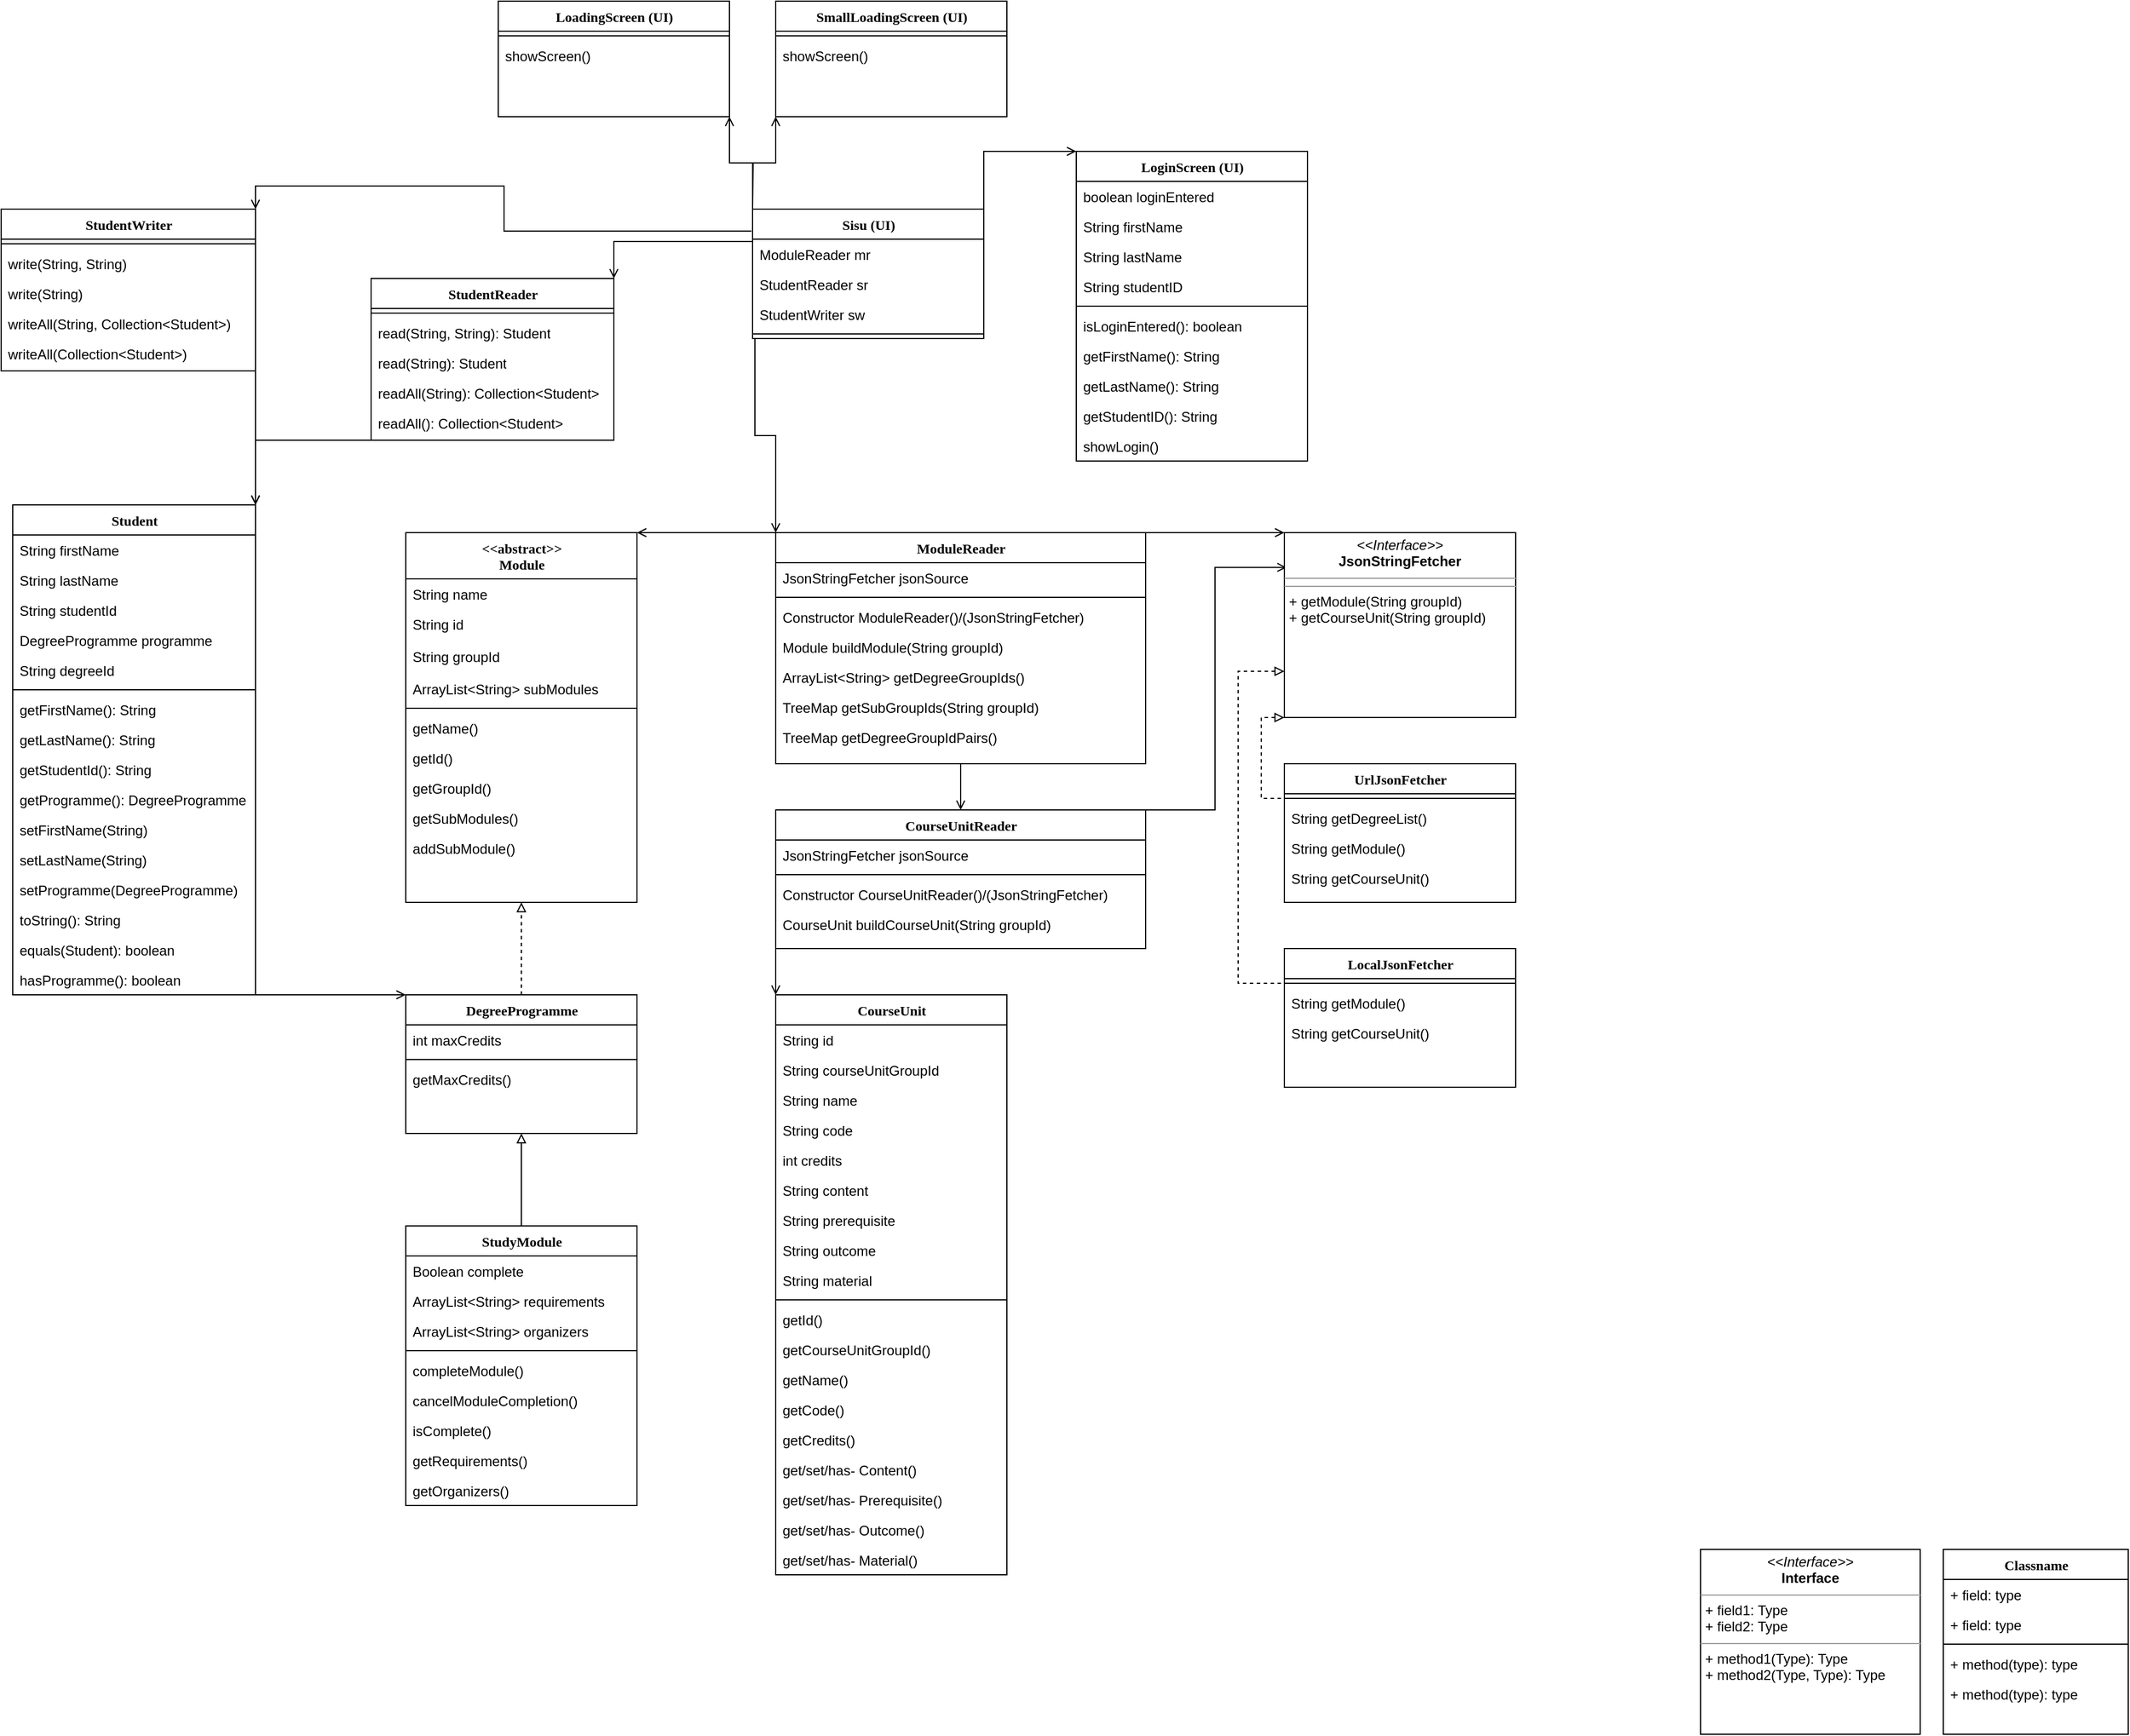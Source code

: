 <mxfile version="17.4.6" type="device"><diagram name="Page-1" id="6133507b-19e7-1e82-6fc7-422aa6c4b21f"><mxGraphModel dx="2062" dy="2029" grid="1" gridSize="10" guides="1" tooltips="1" connect="1" arrows="1" fold="1" page="1" pageScale="1" pageWidth="1100" pageHeight="850" background="none" math="0" shadow="0"><root><mxCell id="0"/><mxCell id="1" parent="0"/><mxCell id="78961159f06e98e8-82" value="Classname" style="swimlane;html=1;fontStyle=1;align=center;verticalAlign=top;childLayout=stackLayout;horizontal=1;startSize=26;horizontalStack=0;resizeParent=1;resizeLast=0;collapsible=1;marginBottom=0;swimlaneFillColor=#ffffff;rounded=0;shadow=0;comic=0;labelBackgroundColor=none;strokeWidth=1;fillColor=none;fontFamily=Verdana;fontSize=12" parent="1" vertex="1"><mxGeometry x="1770" y="640" width="160" height="160" as="geometry"/></mxCell><mxCell id="78961159f06e98e8-84" value="+ field: type" style="text;html=1;strokeColor=none;fillColor=none;align=left;verticalAlign=top;spacingLeft=4;spacingRight=4;whiteSpace=wrap;overflow=hidden;rotatable=0;points=[[0,0.5],[1,0.5]];portConstraint=eastwest;" parent="78961159f06e98e8-82" vertex="1"><mxGeometry y="26" width="160" height="26" as="geometry"/></mxCell><mxCell id="78961159f06e98e8-89" value="+ field: type" style="text;html=1;strokeColor=none;fillColor=none;align=left;verticalAlign=top;spacingLeft=4;spacingRight=4;whiteSpace=wrap;overflow=hidden;rotatable=0;points=[[0,0.5],[1,0.5]];portConstraint=eastwest;" parent="78961159f06e98e8-82" vertex="1"><mxGeometry y="52" width="160" height="26" as="geometry"/></mxCell><mxCell id="78961159f06e98e8-90" value="" style="line;html=1;strokeWidth=1;fillColor=none;align=left;verticalAlign=middle;spacingTop=-1;spacingLeft=3;spacingRight=3;rotatable=0;labelPosition=right;points=[];portConstraint=eastwest;" parent="78961159f06e98e8-82" vertex="1"><mxGeometry y="78" width="160" height="8" as="geometry"/></mxCell><mxCell id="78961159f06e98e8-94" value="+ method(type): type" style="text;html=1;strokeColor=none;fillColor=none;align=left;verticalAlign=top;spacingLeft=4;spacingRight=4;whiteSpace=wrap;overflow=hidden;rotatable=0;points=[[0,0.5],[1,0.5]];portConstraint=eastwest;" parent="78961159f06e98e8-82" vertex="1"><mxGeometry y="86" width="160" height="26" as="geometry"/></mxCell><mxCell id="b94bc138ca980ef-4" value="+ method(type): type" style="text;html=1;strokeColor=none;fillColor=none;align=left;verticalAlign=top;spacingLeft=4;spacingRight=4;whiteSpace=wrap;overflow=hidden;rotatable=0;points=[[0,0.5],[1,0.5]];portConstraint=eastwest;" parent="78961159f06e98e8-82" vertex="1"><mxGeometry y="112" width="160" height="26" as="geometry"/></mxCell><mxCell id="b94bc138ca980ef-1" value="&lt;p style=&quot;margin:0px;margin-top:4px;text-align:center;&quot;&gt;&lt;i&gt;&amp;lt;&amp;lt;Interface&amp;gt;&amp;gt;&lt;/i&gt;&lt;br/&gt;&lt;b&gt;Interface&lt;/b&gt;&lt;/p&gt;&lt;hr size=&quot;1&quot;/&gt;&lt;p style=&quot;margin:0px;margin-left:4px;&quot;&gt;+ field1: Type&lt;br/&gt;+ field2: Type&lt;/p&gt;&lt;hr size=&quot;1&quot;/&gt;&lt;p style=&quot;margin:0px;margin-left:4px;&quot;&gt;+ method1(Type): Type&lt;br/&gt;+ method2(Type, Type): Type&lt;/p&gt;" style="verticalAlign=top;align=left;overflow=fill;fontSize=12;fontFamily=Helvetica;html=1;rounded=0;shadow=0;comic=0;labelBackgroundColor=none;strokeWidth=1" parent="1" vertex="1"><mxGeometry x="1560" y="640" width="190" height="160" as="geometry"/></mxCell><mxCell id="-arL-LZ4ts8Jabiqy7Jx-2" value="&lt;div&gt;&amp;lt;&amp;lt;abstract&amp;gt;&amp;gt;&lt;br&gt;&lt;/div&gt;&lt;div&gt;Module&lt;/div&gt;" style="swimlane;html=1;fontStyle=1;align=center;verticalAlign=top;childLayout=stackLayout;horizontal=1;startSize=40;horizontalStack=0;resizeParent=1;resizeLast=0;collapsible=1;marginBottom=0;swimlaneFillColor=#ffffff;rounded=0;shadow=0;comic=0;labelBackgroundColor=none;strokeWidth=1;fillColor=none;fontFamily=Verdana;fontSize=12" parent="1" vertex="1"><mxGeometry x="440" y="-240" width="200" height="320" as="geometry"/></mxCell><mxCell id="-arL-LZ4ts8Jabiqy7Jx-3" value="String name" style="text;html=1;strokeColor=none;fillColor=none;align=left;verticalAlign=top;spacingLeft=4;spacingRight=4;whiteSpace=wrap;overflow=hidden;rotatable=0;points=[[0,0.5],[1,0.5]];portConstraint=eastwest;" parent="-arL-LZ4ts8Jabiqy7Jx-2" vertex="1"><mxGeometry y="40" width="200" height="26" as="geometry"/></mxCell><mxCell id="-arL-LZ4ts8Jabiqy7Jx-4" value="String id" style="text;html=1;strokeColor=none;fillColor=none;align=left;verticalAlign=top;spacingLeft=4;spacingRight=4;whiteSpace=wrap;overflow=hidden;rotatable=0;points=[[0,0.5],[1,0.5]];portConstraint=eastwest;" parent="-arL-LZ4ts8Jabiqy7Jx-2" vertex="1"><mxGeometry y="66" width="200" height="28" as="geometry"/></mxCell><mxCell id="-arL-LZ4ts8Jabiqy7Jx-9" value="String groupId" style="text;html=1;strokeColor=none;fillColor=none;align=left;verticalAlign=top;spacingLeft=4;spacingRight=4;whiteSpace=wrap;overflow=hidden;rotatable=0;points=[[0,0.5],[1,0.5]];portConstraint=eastwest;" parent="-arL-LZ4ts8Jabiqy7Jx-2" vertex="1"><mxGeometry y="94" width="200" height="28" as="geometry"/></mxCell><mxCell id="-arL-LZ4ts8Jabiqy7Jx-10" value="ArrayList&amp;lt;String&amp;gt; subModules" style="text;html=1;strokeColor=none;fillColor=none;align=left;verticalAlign=top;spacingLeft=4;spacingRight=4;whiteSpace=wrap;overflow=hidden;rotatable=0;points=[[0,0.5],[1,0.5]];portConstraint=eastwest;" parent="-arL-LZ4ts8Jabiqy7Jx-2" vertex="1"><mxGeometry y="122" width="200" height="26" as="geometry"/></mxCell><mxCell id="-arL-LZ4ts8Jabiqy7Jx-5" value="" style="line;html=1;strokeWidth=1;fillColor=none;align=left;verticalAlign=middle;spacingTop=-1;spacingLeft=3;spacingRight=3;rotatable=0;labelPosition=right;points=[];portConstraint=eastwest;" parent="-arL-LZ4ts8Jabiqy7Jx-2" vertex="1"><mxGeometry y="148" width="200" height="8" as="geometry"/></mxCell><mxCell id="-arL-LZ4ts8Jabiqy7Jx-6" value="getName()" style="text;html=1;strokeColor=none;fillColor=none;align=left;verticalAlign=top;spacingLeft=4;spacingRight=4;whiteSpace=wrap;overflow=hidden;rotatable=0;points=[[0,0.5],[1,0.5]];portConstraint=eastwest;" parent="-arL-LZ4ts8Jabiqy7Jx-2" vertex="1"><mxGeometry y="156" width="200" height="26" as="geometry"/></mxCell><mxCell id="-arL-LZ4ts8Jabiqy7Jx-7" value="getId()" style="text;html=1;strokeColor=none;fillColor=none;align=left;verticalAlign=top;spacingLeft=4;spacingRight=4;whiteSpace=wrap;overflow=hidden;rotatable=0;points=[[0,0.5],[1,0.5]];portConstraint=eastwest;" parent="-arL-LZ4ts8Jabiqy7Jx-2" vertex="1"><mxGeometry y="182" width="200" height="26" as="geometry"/></mxCell><mxCell id="-arL-LZ4ts8Jabiqy7Jx-11" value="&lt;div&gt;getGroupId()&lt;/div&gt;" style="text;html=1;strokeColor=none;fillColor=none;align=left;verticalAlign=top;spacingLeft=4;spacingRight=4;whiteSpace=wrap;overflow=hidden;rotatable=0;points=[[0,0.5],[1,0.5]];portConstraint=eastwest;" parent="-arL-LZ4ts8Jabiqy7Jx-2" vertex="1"><mxGeometry y="208" width="200" height="26" as="geometry"/></mxCell><mxCell id="-arL-LZ4ts8Jabiqy7Jx-12" value="getSubModules()" style="text;html=1;strokeColor=none;fillColor=none;align=left;verticalAlign=top;spacingLeft=4;spacingRight=4;whiteSpace=wrap;overflow=hidden;rotatable=0;points=[[0,0.5],[1,0.5]];portConstraint=eastwest;" parent="-arL-LZ4ts8Jabiqy7Jx-2" vertex="1"><mxGeometry y="234" width="200" height="26" as="geometry"/></mxCell><mxCell id="-arL-LZ4ts8Jabiqy7Jx-13" value="addSubModule()" style="text;html=1;strokeColor=none;fillColor=none;align=left;verticalAlign=top;spacingLeft=4;spacingRight=4;whiteSpace=wrap;overflow=hidden;rotatable=0;points=[[0,0.5],[1,0.5]];portConstraint=eastwest;" parent="-arL-LZ4ts8Jabiqy7Jx-2" vertex="1"><mxGeometry y="260" width="200" height="26" as="geometry"/></mxCell><mxCell id="dNXxEVK4nZ3IZ2I-C0gs-9" style="edgeStyle=orthogonalEdgeStyle;rounded=0;orthogonalLoop=1;jettySize=auto;html=1;exitX=0.5;exitY=0;exitDx=0;exitDy=0;entryX=0.5;entryY=1;entryDx=0;entryDy=0;endArrow=block;endFill=0;dashed=1;" parent="1" source="-arL-LZ4ts8Jabiqy7Jx-14" target="-arL-LZ4ts8Jabiqy7Jx-2" edge="1"><mxGeometry relative="1" as="geometry"/></mxCell><mxCell id="-arL-LZ4ts8Jabiqy7Jx-14" value="DegreeProgramme" style="swimlane;html=1;fontStyle=1;align=center;verticalAlign=top;childLayout=stackLayout;horizontal=1;startSize=26;horizontalStack=0;resizeParent=1;resizeLast=0;collapsible=1;marginBottom=0;swimlaneFillColor=#ffffff;rounded=0;shadow=0;comic=0;labelBackgroundColor=none;strokeWidth=1;fillColor=none;fontFamily=Verdana;fontSize=12" parent="1" vertex="1"><mxGeometry x="440" y="160" width="200" height="120" as="geometry"/></mxCell><mxCell id="-arL-LZ4ts8Jabiqy7Jx-15" value="int maxCredits" style="text;html=1;strokeColor=none;fillColor=none;align=left;verticalAlign=top;spacingLeft=4;spacingRight=4;whiteSpace=wrap;overflow=hidden;rotatable=0;points=[[0,0.5],[1,0.5]];portConstraint=eastwest;" parent="-arL-LZ4ts8Jabiqy7Jx-14" vertex="1"><mxGeometry y="26" width="200" height="26" as="geometry"/></mxCell><mxCell id="-arL-LZ4ts8Jabiqy7Jx-17" value="" style="line;html=1;strokeWidth=1;fillColor=none;align=left;verticalAlign=middle;spacingTop=-1;spacingLeft=3;spacingRight=3;rotatable=0;labelPosition=right;points=[];portConstraint=eastwest;" parent="-arL-LZ4ts8Jabiqy7Jx-14" vertex="1"><mxGeometry y="52" width="200" height="8" as="geometry"/></mxCell><mxCell id="-arL-LZ4ts8Jabiqy7Jx-18" value="getMaxCredits()" style="text;html=1;strokeColor=none;fillColor=none;align=left;verticalAlign=top;spacingLeft=4;spacingRight=4;whiteSpace=wrap;overflow=hidden;rotatable=0;points=[[0,0.5],[1,0.5]];portConstraint=eastwest;" parent="-arL-LZ4ts8Jabiqy7Jx-14" vertex="1"><mxGeometry y="60" width="200" height="26" as="geometry"/></mxCell><mxCell id="-arL-LZ4ts8Jabiqy7Jx-27" style="edgeStyle=orthogonalEdgeStyle;rounded=0;orthogonalLoop=1;jettySize=auto;html=1;exitX=0.5;exitY=0;exitDx=0;exitDy=0;entryX=0.5;entryY=1;entryDx=0;entryDy=0;startArrow=none;startFill=0;endArrow=block;endFill=0;" parent="1" source="-arL-LZ4ts8Jabiqy7Jx-21" target="-arL-LZ4ts8Jabiqy7Jx-14" edge="1"><mxGeometry relative="1" as="geometry"/></mxCell><mxCell id="-arL-LZ4ts8Jabiqy7Jx-21" value="StudyModule" style="swimlane;html=1;fontStyle=1;align=center;verticalAlign=top;childLayout=stackLayout;horizontal=1;startSize=26;horizontalStack=0;resizeParent=1;resizeLast=0;collapsible=1;marginBottom=0;swimlaneFillColor=#ffffff;rounded=0;shadow=0;comic=0;labelBackgroundColor=none;strokeWidth=1;fillColor=none;fontFamily=Verdana;fontSize=12" parent="1" vertex="1"><mxGeometry x="440" y="360" width="200" height="242" as="geometry"/></mxCell><mxCell id="-arL-LZ4ts8Jabiqy7Jx-22" value="Boolean complete" style="text;html=1;strokeColor=none;fillColor=none;align=left;verticalAlign=top;spacingLeft=4;spacingRight=4;whiteSpace=wrap;overflow=hidden;rotatable=0;points=[[0,0.5],[1,0.5]];portConstraint=eastwest;" parent="-arL-LZ4ts8Jabiqy7Jx-21" vertex="1"><mxGeometry y="26" width="200" height="26" as="geometry"/></mxCell><mxCell id="-arL-LZ4ts8Jabiqy7Jx-23" value="ArrayList&amp;lt;String&amp;gt; requirements" style="text;html=1;strokeColor=none;fillColor=none;align=left;verticalAlign=top;spacingLeft=4;spacingRight=4;whiteSpace=wrap;overflow=hidden;rotatable=0;points=[[0,0.5],[1,0.5]];portConstraint=eastwest;" parent="-arL-LZ4ts8Jabiqy7Jx-21" vertex="1"><mxGeometry y="52" width="200" height="26" as="geometry"/></mxCell><mxCell id="-arL-LZ4ts8Jabiqy7Jx-28" value="ArrayList&amp;lt;String&amp;gt; organizers" style="text;html=1;strokeColor=none;fillColor=none;align=left;verticalAlign=top;spacingLeft=4;spacingRight=4;whiteSpace=wrap;overflow=hidden;rotatable=0;points=[[0,0.5],[1,0.5]];portConstraint=eastwest;" parent="-arL-LZ4ts8Jabiqy7Jx-21" vertex="1"><mxGeometry y="78" width="200" height="26" as="geometry"/></mxCell><mxCell id="-arL-LZ4ts8Jabiqy7Jx-24" value="" style="line;html=1;strokeWidth=1;fillColor=none;align=left;verticalAlign=middle;spacingTop=-1;spacingLeft=3;spacingRight=3;rotatable=0;labelPosition=right;points=[];portConstraint=eastwest;" parent="-arL-LZ4ts8Jabiqy7Jx-21" vertex="1"><mxGeometry y="104" width="200" height="8" as="geometry"/></mxCell><mxCell id="-arL-LZ4ts8Jabiqy7Jx-25" value="completeModule()" style="text;html=1;strokeColor=none;fillColor=none;align=left;verticalAlign=top;spacingLeft=4;spacingRight=4;whiteSpace=wrap;overflow=hidden;rotatable=0;points=[[0,0.5],[1,0.5]];portConstraint=eastwest;" parent="-arL-LZ4ts8Jabiqy7Jx-21" vertex="1"><mxGeometry y="112" width="200" height="26" as="geometry"/></mxCell><mxCell id="-arL-LZ4ts8Jabiqy7Jx-26" value="cancelModuleCompletion()" style="text;html=1;strokeColor=none;fillColor=none;align=left;verticalAlign=top;spacingLeft=4;spacingRight=4;whiteSpace=wrap;overflow=hidden;rotatable=0;points=[[0,0.5],[1,0.5]];portConstraint=eastwest;" parent="-arL-LZ4ts8Jabiqy7Jx-21" vertex="1"><mxGeometry y="138" width="200" height="26" as="geometry"/></mxCell><mxCell id="-arL-LZ4ts8Jabiqy7Jx-29" value="isComplete()" style="text;html=1;strokeColor=none;fillColor=none;align=left;verticalAlign=top;spacingLeft=4;spacingRight=4;whiteSpace=wrap;overflow=hidden;rotatable=0;points=[[0,0.5],[1,0.5]];portConstraint=eastwest;" parent="-arL-LZ4ts8Jabiqy7Jx-21" vertex="1"><mxGeometry y="164" width="200" height="26" as="geometry"/></mxCell><mxCell id="-arL-LZ4ts8Jabiqy7Jx-30" value="getRequirements()" style="text;html=1;strokeColor=none;fillColor=none;align=left;verticalAlign=top;spacingLeft=4;spacingRight=4;whiteSpace=wrap;overflow=hidden;rotatable=0;points=[[0,0.5],[1,0.5]];portConstraint=eastwest;" parent="-arL-LZ4ts8Jabiqy7Jx-21" vertex="1"><mxGeometry y="190" width="200" height="26" as="geometry"/></mxCell><mxCell id="-arL-LZ4ts8Jabiqy7Jx-31" value="getOrganizers()" style="text;html=1;strokeColor=none;fillColor=none;align=left;verticalAlign=top;spacingLeft=4;spacingRight=4;whiteSpace=wrap;overflow=hidden;rotatable=0;points=[[0,0.5],[1,0.5]];portConstraint=eastwest;" parent="-arL-LZ4ts8Jabiqy7Jx-21" vertex="1"><mxGeometry y="216" width="200" height="26" as="geometry"/></mxCell><mxCell id="-arL-LZ4ts8Jabiqy7Jx-32" value="CourseUnit" style="swimlane;html=1;fontStyle=1;align=center;verticalAlign=top;childLayout=stackLayout;horizontal=1;startSize=26;horizontalStack=0;resizeParent=1;resizeLast=0;collapsible=1;marginBottom=0;swimlaneFillColor=#ffffff;rounded=0;shadow=0;comic=0;labelBackgroundColor=none;strokeWidth=1;fillColor=none;fontFamily=Verdana;fontSize=12" parent="1" vertex="1"><mxGeometry x="760" y="160" width="200" height="502" as="geometry"/></mxCell><mxCell id="-arL-LZ4ts8Jabiqy7Jx-33" value="String id" style="text;html=1;strokeColor=none;fillColor=none;align=left;verticalAlign=top;spacingLeft=4;spacingRight=4;whiteSpace=wrap;overflow=hidden;rotatable=0;points=[[0,0.5],[1,0.5]];portConstraint=eastwest;" parent="-arL-LZ4ts8Jabiqy7Jx-32" vertex="1"><mxGeometry y="26" width="200" height="26" as="geometry"/></mxCell><mxCell id="-arL-LZ4ts8Jabiqy7Jx-34" value="String courseUnitGroupId" style="text;html=1;strokeColor=none;fillColor=none;align=left;verticalAlign=top;spacingLeft=4;spacingRight=4;whiteSpace=wrap;overflow=hidden;rotatable=0;points=[[0,0.5],[1,0.5]];portConstraint=eastwest;" parent="-arL-LZ4ts8Jabiqy7Jx-32" vertex="1"><mxGeometry y="52" width="200" height="26" as="geometry"/></mxCell><mxCell id="-arL-LZ4ts8Jabiqy7Jx-38" value="String name" style="text;html=1;strokeColor=none;fillColor=none;align=left;verticalAlign=top;spacingLeft=4;spacingRight=4;whiteSpace=wrap;overflow=hidden;rotatable=0;points=[[0,0.5],[1,0.5]];portConstraint=eastwest;" parent="-arL-LZ4ts8Jabiqy7Jx-32" vertex="1"><mxGeometry y="78" width="200" height="26" as="geometry"/></mxCell><mxCell id="-arL-LZ4ts8Jabiqy7Jx-39" value="String code" style="text;html=1;strokeColor=none;fillColor=none;align=left;verticalAlign=top;spacingLeft=4;spacingRight=4;whiteSpace=wrap;overflow=hidden;rotatable=0;points=[[0,0.5],[1,0.5]];portConstraint=eastwest;" parent="-arL-LZ4ts8Jabiqy7Jx-32" vertex="1"><mxGeometry y="104" width="200" height="26" as="geometry"/></mxCell><mxCell id="-arL-LZ4ts8Jabiqy7Jx-40" value="int credits" style="text;html=1;strokeColor=none;fillColor=none;align=left;verticalAlign=top;spacingLeft=4;spacingRight=4;whiteSpace=wrap;overflow=hidden;rotatable=0;points=[[0,0.5],[1,0.5]];portConstraint=eastwest;" parent="-arL-LZ4ts8Jabiqy7Jx-32" vertex="1"><mxGeometry y="130" width="200" height="26" as="geometry"/></mxCell><mxCell id="R_QKWhLpdUTHtyL6FINh-1" value="&lt;div&gt;String content&lt;/div&gt;" style="text;html=1;strokeColor=none;fillColor=none;align=left;verticalAlign=top;spacingLeft=4;spacingRight=4;whiteSpace=wrap;overflow=hidden;rotatable=0;points=[[0,0.5],[1,0.5]];portConstraint=eastwest;" parent="-arL-LZ4ts8Jabiqy7Jx-32" vertex="1"><mxGeometry y="156" width="200" height="26" as="geometry"/></mxCell><mxCell id="R_QKWhLpdUTHtyL6FINh-2" value="&lt;div&gt;String prerequisite&lt;br&gt;&lt;/div&gt;" style="text;html=1;strokeColor=none;fillColor=none;align=left;verticalAlign=top;spacingLeft=4;spacingRight=4;whiteSpace=wrap;overflow=hidden;rotatable=0;points=[[0,0.5],[1,0.5]];portConstraint=eastwest;" parent="-arL-LZ4ts8Jabiqy7Jx-32" vertex="1"><mxGeometry y="182" width="200" height="26" as="geometry"/></mxCell><mxCell id="R_QKWhLpdUTHtyL6FINh-3" value="&lt;div&gt;String outcome&lt;br&gt;&lt;/div&gt;" style="text;html=1;strokeColor=none;fillColor=none;align=left;verticalAlign=top;spacingLeft=4;spacingRight=4;whiteSpace=wrap;overflow=hidden;rotatable=0;points=[[0,0.5],[1,0.5]];portConstraint=eastwest;" parent="-arL-LZ4ts8Jabiqy7Jx-32" vertex="1"><mxGeometry y="208" width="200" height="26" as="geometry"/></mxCell><mxCell id="R_QKWhLpdUTHtyL6FINh-4" value="&lt;div&gt;String material&lt;br&gt;&lt;/div&gt;" style="text;html=1;strokeColor=none;fillColor=none;align=left;verticalAlign=top;spacingLeft=4;spacingRight=4;whiteSpace=wrap;overflow=hidden;rotatable=0;points=[[0,0.5],[1,0.5]];portConstraint=eastwest;" parent="-arL-LZ4ts8Jabiqy7Jx-32" vertex="1"><mxGeometry y="234" width="200" height="26" as="geometry"/></mxCell><mxCell id="-arL-LZ4ts8Jabiqy7Jx-35" value="" style="line;html=1;strokeWidth=1;fillColor=none;align=left;verticalAlign=middle;spacingTop=-1;spacingLeft=3;spacingRight=3;rotatable=0;labelPosition=right;points=[];portConstraint=eastwest;" parent="-arL-LZ4ts8Jabiqy7Jx-32" vertex="1"><mxGeometry y="260" width="200" height="8" as="geometry"/></mxCell><mxCell id="-arL-LZ4ts8Jabiqy7Jx-36" value="getId()" style="text;html=1;strokeColor=none;fillColor=none;align=left;verticalAlign=top;spacingLeft=4;spacingRight=4;whiteSpace=wrap;overflow=hidden;rotatable=0;points=[[0,0.5],[1,0.5]];portConstraint=eastwest;" parent="-arL-LZ4ts8Jabiqy7Jx-32" vertex="1"><mxGeometry y="268" width="200" height="26" as="geometry"/></mxCell><mxCell id="-arL-LZ4ts8Jabiqy7Jx-37" value="getCourseUnitGroupId()" style="text;html=1;strokeColor=none;fillColor=none;align=left;verticalAlign=top;spacingLeft=4;spacingRight=4;whiteSpace=wrap;overflow=hidden;rotatable=0;points=[[0,0.5],[1,0.5]];portConstraint=eastwest;" parent="-arL-LZ4ts8Jabiqy7Jx-32" vertex="1"><mxGeometry y="294" width="200" height="26" as="geometry"/></mxCell><mxCell id="-arL-LZ4ts8Jabiqy7Jx-41" value="getName()" style="text;html=1;strokeColor=none;fillColor=none;align=left;verticalAlign=top;spacingLeft=4;spacingRight=4;whiteSpace=wrap;overflow=hidden;rotatable=0;points=[[0,0.5],[1,0.5]];portConstraint=eastwest;" parent="-arL-LZ4ts8Jabiqy7Jx-32" vertex="1"><mxGeometry y="320" width="200" height="26" as="geometry"/></mxCell><mxCell id="-arL-LZ4ts8Jabiqy7Jx-42" value="getCode()" style="text;html=1;strokeColor=none;fillColor=none;align=left;verticalAlign=top;spacingLeft=4;spacingRight=4;whiteSpace=wrap;overflow=hidden;rotatable=0;points=[[0,0.5],[1,0.5]];portConstraint=eastwest;" parent="-arL-LZ4ts8Jabiqy7Jx-32" vertex="1"><mxGeometry y="346" width="200" height="26" as="geometry"/></mxCell><mxCell id="-arL-LZ4ts8Jabiqy7Jx-43" value="getCredits()" style="text;html=1;strokeColor=none;fillColor=none;align=left;verticalAlign=top;spacingLeft=4;spacingRight=4;whiteSpace=wrap;overflow=hidden;rotatable=0;points=[[0,0.5],[1,0.5]];portConstraint=eastwest;" parent="-arL-LZ4ts8Jabiqy7Jx-32" vertex="1"><mxGeometry y="372" width="200" height="26" as="geometry"/></mxCell><mxCell id="R_QKWhLpdUTHtyL6FINh-5" value="get/set/has- Content()" style="text;html=1;strokeColor=none;fillColor=none;align=left;verticalAlign=top;spacingLeft=4;spacingRight=4;whiteSpace=wrap;overflow=hidden;rotatable=0;points=[[0,0.5],[1,0.5]];portConstraint=eastwest;" parent="-arL-LZ4ts8Jabiqy7Jx-32" vertex="1"><mxGeometry y="398" width="200" height="26" as="geometry"/></mxCell><mxCell id="R_QKWhLpdUTHtyL6FINh-6" value="get/set/has- Prerequisite()" style="text;html=1;strokeColor=none;fillColor=none;align=left;verticalAlign=top;spacingLeft=4;spacingRight=4;whiteSpace=wrap;overflow=hidden;rotatable=0;points=[[0,0.5],[1,0.5]];portConstraint=eastwest;" parent="-arL-LZ4ts8Jabiqy7Jx-32" vertex="1"><mxGeometry y="424" width="200" height="26" as="geometry"/></mxCell><mxCell id="R_QKWhLpdUTHtyL6FINh-7" value="get/set/has- Outcome()" style="text;html=1;strokeColor=none;fillColor=none;align=left;verticalAlign=top;spacingLeft=4;spacingRight=4;whiteSpace=wrap;overflow=hidden;rotatable=0;points=[[0,0.5],[1,0.5]];portConstraint=eastwest;" parent="-arL-LZ4ts8Jabiqy7Jx-32" vertex="1"><mxGeometry y="450" width="200" height="26" as="geometry"/></mxCell><mxCell id="R_QKWhLpdUTHtyL6FINh-8" value="get/set/has- Material()" style="text;html=1;strokeColor=none;fillColor=none;align=left;verticalAlign=top;spacingLeft=4;spacingRight=4;whiteSpace=wrap;overflow=hidden;rotatable=0;points=[[0,0.5],[1,0.5]];portConstraint=eastwest;" parent="-arL-LZ4ts8Jabiqy7Jx-32" vertex="1"><mxGeometry y="476" width="200" height="26" as="geometry"/></mxCell><mxCell id="dNXxEVK4nZ3IZ2I-C0gs-24" style="edgeStyle=orthogonalEdgeStyle;rounded=0;orthogonalLoop=1;jettySize=auto;html=1;exitX=1;exitY=0;exitDx=0;exitDy=0;endArrow=open;endFill=0;entryX=0.01;entryY=0.188;entryDx=0;entryDy=0;entryPerimeter=0;" parent="1" source="uRJ8awD8vvYoGND3X7WG-1" target="dNXxEVK4nZ3IZ2I-C0gs-1" edge="1"><mxGeometry relative="1" as="geometry"><mxPoint x="1140" y="-210" as="targetPoint"/><Array as="points"><mxPoint x="1140"/><mxPoint x="1140" y="-210"/></Array></mxGeometry></mxCell><mxCell id="dNXxEVK4nZ3IZ2I-C0gs-26" style="edgeStyle=orthogonalEdgeStyle;rounded=0;orthogonalLoop=1;jettySize=auto;html=1;exitX=0;exitY=1;exitDx=0;exitDy=0;entryX=0;entryY=0;entryDx=0;entryDy=0;endArrow=open;endFill=0;" parent="1" source="uRJ8awD8vvYoGND3X7WG-1" target="-arL-LZ4ts8Jabiqy7Jx-32" edge="1"><mxGeometry relative="1" as="geometry"/></mxCell><mxCell id="uRJ8awD8vvYoGND3X7WG-1" value="&lt;div&gt;CourseUnitReader&lt;/div&gt;" style="swimlane;html=1;fontStyle=1;align=center;verticalAlign=top;childLayout=stackLayout;horizontal=1;startSize=26;horizontalStack=0;resizeParent=1;resizeLast=0;collapsible=1;marginBottom=0;swimlaneFillColor=#ffffff;rounded=0;shadow=0;comic=0;labelBackgroundColor=none;strokeWidth=1;fillColor=none;fontFamily=Verdana;fontSize=12" parent="1" vertex="1"><mxGeometry x="760" width="320" height="120" as="geometry"/></mxCell><mxCell id="dNXxEVK4nZ3IZ2I-C0gs-10" value="JsonStringFetcher jsonSource" style="text;html=1;strokeColor=none;fillColor=none;align=left;verticalAlign=top;spacingLeft=4;spacingRight=4;whiteSpace=wrap;overflow=hidden;rotatable=0;points=[[0,0.5],[1,0.5]];portConstraint=eastwest;" parent="uRJ8awD8vvYoGND3X7WG-1" vertex="1"><mxGeometry y="26" width="320" height="26" as="geometry"/></mxCell><mxCell id="uRJ8awD8vvYoGND3X7WG-4" value="" style="line;html=1;strokeWidth=1;fillColor=none;align=left;verticalAlign=middle;spacingTop=-1;spacingLeft=3;spacingRight=3;rotatable=0;labelPosition=right;points=[];portConstraint=eastwest;" parent="uRJ8awD8vvYoGND3X7WG-1" vertex="1"><mxGeometry y="52" width="320" height="8" as="geometry"/></mxCell><mxCell id="M6BjbCsgYRKgja0gTqTl-2" value="Constructor CourseUnitReader()/(JsonStringFetcher)" style="text;html=1;strokeColor=none;fillColor=none;align=left;verticalAlign=top;spacingLeft=4;spacingRight=4;whiteSpace=wrap;overflow=hidden;rotatable=0;points=[[0,0.5],[1,0.5]];portConstraint=eastwest;" parent="uRJ8awD8vvYoGND3X7WG-1" vertex="1"><mxGeometry y="60" width="320" height="26" as="geometry"/></mxCell><mxCell id="dNXxEVK4nZ3IZ2I-C0gs-12" value="CourseUnit buildCourseUnit(String groupId)" style="text;html=1;strokeColor=none;fillColor=none;align=left;verticalAlign=top;spacingLeft=4;spacingRight=4;whiteSpace=wrap;overflow=hidden;rotatable=0;points=[[0,0.5],[1,0.5]];portConstraint=eastwest;" parent="uRJ8awD8vvYoGND3X7WG-1" vertex="1"><mxGeometry y="86" width="320" height="26" as="geometry"/></mxCell><mxCell id="dNXxEVK4nZ3IZ2I-C0gs-25" style="edgeStyle=orthogonalEdgeStyle;rounded=0;orthogonalLoop=1;jettySize=auto;html=1;exitX=0;exitY=0;exitDx=0;exitDy=0;entryX=1;entryY=0;entryDx=0;entryDy=0;endArrow=open;endFill=0;" parent="1" source="uRJ8awD8vvYoGND3X7WG-7" target="-arL-LZ4ts8Jabiqy7Jx-2" edge="1"><mxGeometry relative="1" as="geometry"><Array as="points"><mxPoint x="700" y="-240"/><mxPoint x="700" y="-240"/></Array></mxGeometry></mxCell><mxCell id="M6BjbCsgYRKgja0gTqTl-3" style="edgeStyle=orthogonalEdgeStyle;rounded=0;orthogonalLoop=1;jettySize=auto;html=1;exitX=1;exitY=0;exitDx=0;exitDy=0;entryX=0;entryY=0;entryDx=0;entryDy=0;endArrow=open;endFill=0;" parent="1" source="uRJ8awD8vvYoGND3X7WG-7" target="dNXxEVK4nZ3IZ2I-C0gs-1" edge="1"><mxGeometry relative="1" as="geometry"><Array as="points"><mxPoint x="1140" y="-240"/><mxPoint x="1140" y="-240"/></Array></mxGeometry></mxCell><mxCell id="M6BjbCsgYRKgja0gTqTl-4" style="edgeStyle=orthogonalEdgeStyle;rounded=0;orthogonalLoop=1;jettySize=auto;html=1;exitX=0.5;exitY=1;exitDx=0;exitDy=0;entryX=0.5;entryY=0;entryDx=0;entryDy=0;endArrow=open;endFill=0;" parent="1" source="uRJ8awD8vvYoGND3X7WG-7" target="uRJ8awD8vvYoGND3X7WG-1" edge="1"><mxGeometry relative="1" as="geometry"/></mxCell><mxCell id="mSesA9oDJ9aUhynRHxRo-37" style="edgeStyle=orthogonalEdgeStyle;shape=connector;rounded=0;orthogonalLoop=1;jettySize=auto;html=1;exitX=0;exitY=0;exitDx=0;exitDy=0;entryX=0.01;entryY=0.875;entryDx=0;entryDy=0;entryPerimeter=0;labelBackgroundColor=default;fontFamily=Helvetica;fontSize=11;fontColor=default;endArrow=none;endFill=0;strokeColor=default;startArrow=open;startFill=0;" parent="1" source="uRJ8awD8vvYoGND3X7WG-7" target="dNXxEVK4nZ3IZ2I-C0gs-34" edge="1"><mxGeometry relative="1" as="geometry"/></mxCell><mxCell id="uRJ8awD8vvYoGND3X7WG-7" value="&lt;div&gt;ModuleReader&lt;/div&gt;" style="swimlane;html=1;fontStyle=1;align=center;verticalAlign=top;childLayout=stackLayout;horizontal=1;startSize=26;horizontalStack=0;resizeParent=1;resizeLast=0;collapsible=1;marginBottom=0;swimlaneFillColor=#ffffff;rounded=0;shadow=0;comic=0;labelBackgroundColor=none;strokeWidth=1;fillColor=none;fontFamily=Verdana;fontSize=12" parent="1" vertex="1"><mxGeometry x="760" y="-240" width="320" height="200" as="geometry"/></mxCell><mxCell id="dNXxEVK4nZ3IZ2I-C0gs-14" value="JsonStringFetcher jsonSource" style="text;html=1;strokeColor=none;fillColor=none;align=left;verticalAlign=top;spacingLeft=4;spacingRight=4;whiteSpace=wrap;overflow=hidden;rotatable=0;points=[[0,0.5],[1,0.5]];portConstraint=eastwest;" parent="uRJ8awD8vvYoGND3X7WG-7" vertex="1"><mxGeometry y="26" width="320" height="26" as="geometry"/></mxCell><mxCell id="uRJ8awD8vvYoGND3X7WG-8" value="" style="line;html=1;strokeWidth=1;fillColor=none;align=left;verticalAlign=middle;spacingTop=-1;spacingLeft=3;spacingRight=3;rotatable=0;labelPosition=right;points=[];portConstraint=eastwest;" parent="uRJ8awD8vvYoGND3X7WG-7" vertex="1"><mxGeometry y="52" width="320" height="8" as="geometry"/></mxCell><mxCell id="M6BjbCsgYRKgja0gTqTl-1" value="Constructor ModuleReader()/(JsonStringFetcher)" style="text;html=1;strokeColor=none;fillColor=none;align=left;verticalAlign=top;spacingLeft=4;spacingRight=4;whiteSpace=wrap;overflow=hidden;rotatable=0;points=[[0,0.5],[1,0.5]];portConstraint=eastwest;" parent="uRJ8awD8vvYoGND3X7WG-7" vertex="1"><mxGeometry y="60" width="320" height="26" as="geometry"/></mxCell><mxCell id="dNXxEVK4nZ3IZ2I-C0gs-13" value="Module buildModule(String groupId)" style="text;html=1;strokeColor=none;fillColor=none;align=left;verticalAlign=top;spacingLeft=4;spacingRight=4;whiteSpace=wrap;overflow=hidden;rotatable=0;points=[[0,0.5],[1,0.5]];portConstraint=eastwest;" parent="uRJ8awD8vvYoGND3X7WG-7" vertex="1"><mxGeometry y="86" width="320" height="26" as="geometry"/></mxCell><mxCell id="dNXxEVK4nZ3IZ2I-C0gs-28" value="ArrayList&amp;lt;String&amp;gt; getDegreeGroupIds() " style="text;html=1;strokeColor=none;fillColor=none;align=left;verticalAlign=top;spacingLeft=4;spacingRight=4;whiteSpace=wrap;overflow=hidden;rotatable=0;points=[[0,0.5],[1,0.5]];portConstraint=eastwest;" parent="uRJ8awD8vvYoGND3X7WG-7" vertex="1"><mxGeometry y="112" width="320" height="26" as="geometry"/></mxCell><mxCell id="dNXxEVK4nZ3IZ2I-C0gs-27" value="TreeMap getSubGroupIds(String groupId)" style="text;html=1;strokeColor=none;fillColor=none;align=left;verticalAlign=top;spacingLeft=4;spacingRight=4;whiteSpace=wrap;overflow=hidden;rotatable=0;points=[[0,0.5],[1,0.5]];portConstraint=eastwest;" parent="uRJ8awD8vvYoGND3X7WG-7" vertex="1"><mxGeometry y="138" width="320" height="26" as="geometry"/></mxCell><mxCell id="dNXxEVK4nZ3IZ2I-C0gs-30" value="TreeMap getDegreeGroupIdPairs()" style="text;html=1;strokeColor=none;fillColor=none;align=left;verticalAlign=top;spacingLeft=4;spacingRight=4;whiteSpace=wrap;overflow=hidden;rotatable=0;points=[[0,0.5],[1,0.5]];portConstraint=eastwest;" parent="uRJ8awD8vvYoGND3X7WG-7" vertex="1"><mxGeometry y="164" width="320" height="26" as="geometry"/></mxCell><mxCell id="uRJ8awD8vvYoGND3X7WG-10" value="LocalJsonFetcher" style="swimlane;html=1;fontStyle=1;align=center;verticalAlign=top;childLayout=stackLayout;horizontal=1;startSize=26;horizontalStack=0;resizeParent=1;resizeLast=0;collapsible=1;marginBottom=0;swimlaneFillColor=#ffffff;rounded=0;shadow=0;comic=0;labelBackgroundColor=none;strokeWidth=1;fillColor=none;fontFamily=Verdana;fontSize=12" parent="1" vertex="1"><mxGeometry x="1200" y="120" width="200" height="120" as="geometry"/></mxCell><mxCell id="uRJ8awD8vvYoGND3X7WG-13" value="" style="line;html=1;strokeWidth=1;fillColor=none;align=left;verticalAlign=middle;spacingTop=-1;spacingLeft=3;spacingRight=3;rotatable=0;labelPosition=right;points=[];portConstraint=eastwest;" parent="uRJ8awD8vvYoGND3X7WG-10" vertex="1"><mxGeometry y="26" width="200" height="8" as="geometry"/></mxCell><mxCell id="uRJ8awD8vvYoGND3X7WG-15" value="String getModule()" style="text;html=1;strokeColor=none;fillColor=none;align=left;verticalAlign=top;spacingLeft=4;spacingRight=4;whiteSpace=wrap;overflow=hidden;rotatable=0;points=[[0,0.5],[1,0.5]];portConstraint=eastwest;" parent="uRJ8awD8vvYoGND3X7WG-10" vertex="1"><mxGeometry y="34" width="200" height="26" as="geometry"/></mxCell><mxCell id="uRJ8awD8vvYoGND3X7WG-16" value="String getCourseUnit()" style="text;html=1;strokeColor=none;fillColor=none;align=left;verticalAlign=top;spacingLeft=4;spacingRight=4;whiteSpace=wrap;overflow=hidden;rotatable=0;points=[[0,0.5],[1,0.5]];portConstraint=eastwest;" parent="uRJ8awD8vvYoGND3X7WG-10" vertex="1"><mxGeometry y="60" width="200" height="26" as="geometry"/></mxCell><mxCell id="m4gp2cIyeJtvQzKTsAFM-2" style="edgeStyle=orthogonalEdgeStyle;rounded=0;orthogonalLoop=1;jettySize=auto;html=1;exitX=0;exitY=0.75;exitDx=0;exitDy=0;entryX=0;entryY=0.25;entryDx=0;entryDy=0;startArrow=block;startFill=0;endArrow=none;endFill=0;dashed=1;" edge="1" parent="1" source="dNXxEVK4nZ3IZ2I-C0gs-1" target="uRJ8awD8vvYoGND3X7WG-10"><mxGeometry relative="1" as="geometry"><Array as="points"><mxPoint x="1160" y="-120"/><mxPoint x="1160" y="150"/></Array></mxGeometry></mxCell><mxCell id="m4gp2cIyeJtvQzKTsAFM-3" style="edgeStyle=orthogonalEdgeStyle;rounded=0;orthogonalLoop=1;jettySize=auto;html=1;exitX=0;exitY=1;exitDx=0;exitDy=0;entryX=0;entryY=0.25;entryDx=0;entryDy=0;startArrow=block;startFill=0;endArrow=none;endFill=0;dashed=1;" edge="1" parent="1" source="dNXxEVK4nZ3IZ2I-C0gs-1" target="dNXxEVK4nZ3IZ2I-C0gs-2"><mxGeometry relative="1" as="geometry"><Array as="points"><mxPoint x="1180" y="-80"/><mxPoint x="1180" y="-10"/></Array></mxGeometry></mxCell><mxCell id="dNXxEVK4nZ3IZ2I-C0gs-1" value="&lt;p style=&quot;margin: 0px ; margin-top: 4px ; text-align: center&quot;&gt;&lt;i&gt;&amp;lt;&amp;lt;Interface&amp;gt;&amp;gt;&lt;/i&gt;&lt;br&gt;&lt;b&gt;JsonStringFetcher&lt;/b&gt;&lt;br&gt;&lt;/p&gt;&lt;hr size=&quot;1&quot;&gt;&lt;hr size=&quot;1&quot;&gt;&lt;p style=&quot;margin: 0px ; margin-left: 4px&quot;&gt;+ getModule(String groupId)&lt;br&gt;+ getCourseUnit(String groupId)&lt;br&gt;&lt;/p&gt;" style="verticalAlign=top;align=left;overflow=fill;fontSize=12;fontFamily=Helvetica;html=1;rounded=0;shadow=0;comic=0;labelBackgroundColor=none;strokeWidth=1" parent="1" vertex="1"><mxGeometry x="1200" y="-240" width="200" height="160" as="geometry"/></mxCell><mxCell id="dNXxEVK4nZ3IZ2I-C0gs-2" value="UrlJsonFetcher" style="swimlane;html=1;fontStyle=1;align=center;verticalAlign=top;childLayout=stackLayout;horizontal=1;startSize=26;horizontalStack=0;resizeParent=1;resizeLast=0;collapsible=1;marginBottom=0;swimlaneFillColor=#ffffff;rounded=0;shadow=0;comic=0;labelBackgroundColor=none;strokeWidth=1;fillColor=none;fontFamily=Verdana;fontSize=12" parent="1" vertex="1"><mxGeometry x="1200" y="-40" width="200" height="120" as="geometry"/></mxCell><mxCell id="dNXxEVK4nZ3IZ2I-C0gs-3" value="" style="line;html=1;strokeWidth=1;fillColor=none;align=left;verticalAlign=middle;spacingTop=-1;spacingLeft=3;spacingRight=3;rotatable=0;labelPosition=right;points=[];portConstraint=eastwest;" parent="dNXxEVK4nZ3IZ2I-C0gs-2" vertex="1"><mxGeometry y="26" width="200" height="8" as="geometry"/></mxCell><mxCell id="dNXxEVK4nZ3IZ2I-C0gs-4" value="String getDegreeList()" style="text;html=1;strokeColor=none;fillColor=none;align=left;verticalAlign=top;spacingLeft=4;spacingRight=4;whiteSpace=wrap;overflow=hidden;rotatable=0;points=[[0,0.5],[1,0.5]];portConstraint=eastwest;" parent="dNXxEVK4nZ3IZ2I-C0gs-2" vertex="1"><mxGeometry y="34" width="200" height="26" as="geometry"/></mxCell><mxCell id="dNXxEVK4nZ3IZ2I-C0gs-5" value="String getModule()" style="text;html=1;strokeColor=none;fillColor=none;align=left;verticalAlign=top;spacingLeft=4;spacingRight=4;whiteSpace=wrap;overflow=hidden;rotatable=0;points=[[0,0.5],[1,0.5]];portConstraint=eastwest;" parent="dNXxEVK4nZ3IZ2I-C0gs-2" vertex="1"><mxGeometry y="60" width="200" height="26" as="geometry"/></mxCell><mxCell id="dNXxEVK4nZ3IZ2I-C0gs-6" value="String getCourseUnit()" style="text;html=1;strokeColor=none;fillColor=none;align=left;verticalAlign=top;spacingLeft=4;spacingRight=4;whiteSpace=wrap;overflow=hidden;rotatable=0;points=[[0,0.5],[1,0.5]];portConstraint=eastwest;" parent="dNXxEVK4nZ3IZ2I-C0gs-2" vertex="1"><mxGeometry y="86" width="200" height="26" as="geometry"/></mxCell><mxCell id="dNXxEVK4nZ3IZ2I-C0gs-31" value="Sisu (UI)" style="swimlane;html=1;fontStyle=1;align=center;verticalAlign=top;childLayout=stackLayout;horizontal=1;startSize=26;horizontalStack=0;resizeParent=1;resizeLast=0;collapsible=1;marginBottom=0;swimlaneFillColor=#ffffff;rounded=0;shadow=0;comic=0;labelBackgroundColor=none;strokeWidth=1;fillColor=none;fontFamily=Verdana;fontSize=12" parent="1" vertex="1"><mxGeometry x="740" y="-520" width="200" height="112" as="geometry"/></mxCell><mxCell id="dNXxEVK4nZ3IZ2I-C0gs-32" value="ModuleReader mr" style="text;html=1;strokeColor=none;fillColor=none;align=left;verticalAlign=top;spacingLeft=4;spacingRight=4;whiteSpace=wrap;overflow=hidden;rotatable=0;points=[[0,0.5],[1,0.5]];portConstraint=eastwest;" parent="dNXxEVK4nZ3IZ2I-C0gs-31" vertex="1"><mxGeometry y="26" width="200" height="26" as="geometry"/></mxCell><mxCell id="dNXxEVK4nZ3IZ2I-C0gs-33" value="StudentReader sr" style="text;html=1;strokeColor=none;fillColor=none;align=left;verticalAlign=top;spacingLeft=4;spacingRight=4;whiteSpace=wrap;overflow=hidden;rotatable=0;points=[[0,0.5],[1,0.5]];portConstraint=eastwest;" parent="dNXxEVK4nZ3IZ2I-C0gs-31" vertex="1"><mxGeometry y="52" width="200" height="26" as="geometry"/></mxCell><mxCell id="mSesA9oDJ9aUhynRHxRo-33" value="StudentWriter sw" style="text;html=1;strokeColor=none;fillColor=none;align=left;verticalAlign=top;spacingLeft=4;spacingRight=4;whiteSpace=wrap;overflow=hidden;rotatable=0;points=[[0,0.5],[1,0.5]];portConstraint=eastwest;" parent="dNXxEVK4nZ3IZ2I-C0gs-31" vertex="1"><mxGeometry y="78" width="200" height="26" as="geometry"/></mxCell><mxCell id="dNXxEVK4nZ3IZ2I-C0gs-34" value="" style="line;html=1;strokeWidth=1;fillColor=none;align=left;verticalAlign=middle;spacingTop=-1;spacingLeft=3;spacingRight=3;rotatable=0;labelPosition=right;points=[];portConstraint=eastwest;" parent="dNXxEVK4nZ3IZ2I-C0gs-31" vertex="1"><mxGeometry y="104" width="200" height="8" as="geometry"/></mxCell><mxCell id="65oLnnjjbg_DR2z3P614-1" value="Student" style="swimlane;html=1;fontStyle=1;align=center;verticalAlign=top;childLayout=stackLayout;horizontal=1;startSize=26;horizontalStack=0;resizeParent=1;resizeLast=0;collapsible=1;marginBottom=0;swimlaneFillColor=#ffffff;rounded=0;shadow=0;comic=0;labelBackgroundColor=none;strokeWidth=1;fillColor=none;fontFamily=Verdana;fontSize=12" parent="1" vertex="1"><mxGeometry x="100" y="-264" width="210" height="424" as="geometry"/></mxCell><mxCell id="65oLnnjjbg_DR2z3P614-2" value="String firstName" style="text;html=1;strokeColor=none;fillColor=none;align=left;verticalAlign=top;spacingLeft=4;spacingRight=4;whiteSpace=wrap;overflow=hidden;rotatable=0;points=[[0,0.5],[1,0.5]];portConstraint=eastwest;" parent="65oLnnjjbg_DR2z3P614-1" vertex="1"><mxGeometry y="26" width="210" height="26" as="geometry"/></mxCell><mxCell id="65oLnnjjbg_DR2z3P614-3" value="String lastName" style="text;html=1;strokeColor=none;fillColor=none;align=left;verticalAlign=top;spacingLeft=4;spacingRight=4;whiteSpace=wrap;overflow=hidden;rotatable=0;points=[[0,0.5],[1,0.5]];portConstraint=eastwest;" parent="65oLnnjjbg_DR2z3P614-1" vertex="1"><mxGeometry y="52" width="210" height="26" as="geometry"/></mxCell><mxCell id="65oLnnjjbg_DR2z3P614-4" value="String studentId" style="text;html=1;strokeColor=none;fillColor=none;align=left;verticalAlign=top;spacingLeft=4;spacingRight=4;whiteSpace=wrap;overflow=hidden;rotatable=0;points=[[0,0.5],[1,0.5]];portConstraint=eastwest;" parent="65oLnnjjbg_DR2z3P614-1" vertex="1"><mxGeometry y="78" width="210" height="26" as="geometry"/></mxCell><mxCell id="65oLnnjjbg_DR2z3P614-5" value="DegreeProgramme programme" style="text;html=1;strokeColor=none;fillColor=none;align=left;verticalAlign=top;spacingLeft=4;spacingRight=4;whiteSpace=wrap;overflow=hidden;rotatable=0;points=[[0,0.5],[1,0.5]];portConstraint=eastwest;" parent="65oLnnjjbg_DR2z3P614-1" vertex="1"><mxGeometry y="104" width="210" height="26" as="geometry"/></mxCell><mxCell id="65oLnnjjbg_DR2z3P614-6" value="String degreeId" style="text;html=1;strokeColor=none;fillColor=none;align=left;verticalAlign=top;spacingLeft=4;spacingRight=4;whiteSpace=wrap;overflow=hidden;rotatable=0;points=[[0,0.5],[1,0.5]];portConstraint=eastwest;" parent="65oLnnjjbg_DR2z3P614-1" vertex="1"><mxGeometry y="130" width="210" height="26" as="geometry"/></mxCell><mxCell id="65oLnnjjbg_DR2z3P614-7" value="" style="line;html=1;strokeWidth=1;fillColor=none;align=left;verticalAlign=middle;spacingTop=-1;spacingLeft=3;spacingRight=3;rotatable=0;labelPosition=right;points=[];portConstraint=eastwest;" parent="65oLnnjjbg_DR2z3P614-1" vertex="1"><mxGeometry y="156" width="210" height="8" as="geometry"/></mxCell><mxCell id="65oLnnjjbg_DR2z3P614-8" value="getFirstName(): String" style="text;html=1;strokeColor=none;fillColor=none;align=left;verticalAlign=top;spacingLeft=4;spacingRight=4;whiteSpace=wrap;overflow=hidden;rotatable=0;points=[[0,0.5],[1,0.5]];portConstraint=eastwest;" parent="65oLnnjjbg_DR2z3P614-1" vertex="1"><mxGeometry y="164" width="210" height="26" as="geometry"/></mxCell><mxCell id="65oLnnjjbg_DR2z3P614-9" value="getLastName(): String" style="text;html=1;strokeColor=none;fillColor=none;align=left;verticalAlign=top;spacingLeft=4;spacingRight=4;whiteSpace=wrap;overflow=hidden;rotatable=0;points=[[0,0.5],[1,0.5]];portConstraint=eastwest;" parent="65oLnnjjbg_DR2z3P614-1" vertex="1"><mxGeometry y="190" width="210" height="26" as="geometry"/></mxCell><mxCell id="65oLnnjjbg_DR2z3P614-10" value="getStudentId(): String" style="text;html=1;strokeColor=none;fillColor=none;align=left;verticalAlign=top;spacingLeft=4;spacingRight=4;whiteSpace=wrap;overflow=hidden;rotatable=0;points=[[0,0.5],[1,0.5]];portConstraint=eastwest;" parent="65oLnnjjbg_DR2z3P614-1" vertex="1"><mxGeometry y="216" width="210" height="26" as="geometry"/></mxCell><mxCell id="65oLnnjjbg_DR2z3P614-11" value="getProgramme(): DegreeProgramme" style="text;html=1;strokeColor=none;fillColor=none;align=left;verticalAlign=top;spacingLeft=4;spacingRight=4;whiteSpace=wrap;overflow=hidden;rotatable=0;points=[[0,0.5],[1,0.5]];portConstraint=eastwest;" parent="65oLnnjjbg_DR2z3P614-1" vertex="1"><mxGeometry y="242" width="210" height="26" as="geometry"/></mxCell><mxCell id="65oLnnjjbg_DR2z3P614-12" value="setFirstName(String)" style="text;html=1;strokeColor=none;fillColor=none;align=left;verticalAlign=top;spacingLeft=4;spacingRight=4;whiteSpace=wrap;overflow=hidden;rotatable=0;points=[[0,0.5],[1,0.5]];portConstraint=eastwest;" parent="65oLnnjjbg_DR2z3P614-1" vertex="1"><mxGeometry y="268" width="210" height="26" as="geometry"/></mxCell><mxCell id="65oLnnjjbg_DR2z3P614-13" value="setLastName(String)" style="text;html=1;strokeColor=none;fillColor=none;align=left;verticalAlign=top;spacingLeft=4;spacingRight=4;whiteSpace=wrap;overflow=hidden;rotatable=0;points=[[0,0.5],[1,0.5]];portConstraint=eastwest;" parent="65oLnnjjbg_DR2z3P614-1" vertex="1"><mxGeometry y="294" width="210" height="26" as="geometry"/></mxCell><mxCell id="65oLnnjjbg_DR2z3P614-14" value="setProgramme(DegreeProgramme)" style="text;html=1;strokeColor=none;fillColor=none;align=left;verticalAlign=top;spacingLeft=4;spacingRight=4;whiteSpace=wrap;overflow=hidden;rotatable=0;points=[[0,0.5],[1,0.5]];portConstraint=eastwest;" parent="65oLnnjjbg_DR2z3P614-1" vertex="1"><mxGeometry y="320" width="210" height="26" as="geometry"/></mxCell><mxCell id="65oLnnjjbg_DR2z3P614-15" value="toString(): String" style="text;html=1;strokeColor=none;fillColor=none;align=left;verticalAlign=top;spacingLeft=4;spacingRight=4;whiteSpace=wrap;overflow=hidden;rotatable=0;points=[[0,0.5],[1,0.5]];portConstraint=eastwest;" parent="65oLnnjjbg_DR2z3P614-1" vertex="1"><mxGeometry y="346" width="210" height="26" as="geometry"/></mxCell><mxCell id="65oLnnjjbg_DR2z3P614-16" value="equals(Student): boolean" style="text;html=1;strokeColor=none;fillColor=none;align=left;verticalAlign=top;spacingLeft=4;spacingRight=4;whiteSpace=wrap;overflow=hidden;rotatable=0;points=[[0,0.5],[1,0.5]];portConstraint=eastwest;" parent="65oLnnjjbg_DR2z3P614-1" vertex="1"><mxGeometry y="372" width="210" height="26" as="geometry"/></mxCell><mxCell id="65oLnnjjbg_DR2z3P614-17" value="hasProgramme(): boolean" style="text;html=1;strokeColor=none;fillColor=none;align=left;verticalAlign=top;spacingLeft=4;spacingRight=4;whiteSpace=wrap;overflow=hidden;rotatable=0;points=[[0,0.5],[1,0.5]];portConstraint=eastwest;" parent="65oLnnjjbg_DR2z3P614-1" vertex="1"><mxGeometry y="398" width="210" height="26" as="geometry"/></mxCell><mxCell id="65oLnnjjbg_DR2z3P614-18" style="edgeStyle=orthogonalEdgeStyle;rounded=0;orthogonalLoop=1;jettySize=auto;html=1;entryX=0;entryY=0;entryDx=0;entryDy=0;endArrow=open;endFill=0;" parent="1" target="-arL-LZ4ts8Jabiqy7Jx-14" edge="1"><mxGeometry relative="1" as="geometry"><Array as="points"><mxPoint x="350" y="160"/><mxPoint x="350" y="160"/></Array><mxPoint x="310" y="160" as="sourcePoint"/><mxPoint x="280" y="180" as="targetPoint"/></mxGeometry></mxCell><mxCell id="mSesA9oDJ9aUhynRHxRo-34" style="edgeStyle=orthogonalEdgeStyle;shape=connector;rounded=0;orthogonalLoop=1;jettySize=auto;html=1;exitX=1;exitY=0;exitDx=0;exitDy=0;entryX=0;entryY=0.077;entryDx=0;entryDy=0;entryPerimeter=0;labelBackgroundColor=default;fontFamily=Helvetica;fontSize=11;fontColor=default;endArrow=none;endFill=0;strokeColor=default;startArrow=open;startFill=0;" parent="1" source="65oLnnjjbg_DR2z3P614-19" target="dNXxEVK4nZ3IZ2I-C0gs-32" edge="1"><mxGeometry relative="1" as="geometry"/></mxCell><mxCell id="65oLnnjjbg_DR2z3P614-19" value="StudentReader" style="swimlane;html=1;fontStyle=1;align=center;verticalAlign=top;childLayout=stackLayout;horizontal=1;startSize=26;horizontalStack=0;resizeParent=1;resizeLast=0;collapsible=1;marginBottom=0;swimlaneFillColor=#ffffff;rounded=0;shadow=0;comic=0;labelBackgroundColor=none;strokeWidth=1;fillColor=none;fontFamily=Verdana;fontSize=12" parent="1" vertex="1"><mxGeometry x="410" y="-460" width="210" height="140" as="geometry"/></mxCell><mxCell id="65oLnnjjbg_DR2z3P614-22" value="" style="line;html=1;strokeWidth=1;fillColor=none;align=left;verticalAlign=middle;spacingTop=-1;spacingLeft=3;spacingRight=3;rotatable=0;labelPosition=right;points=[];portConstraint=eastwest;" parent="65oLnnjjbg_DR2z3P614-19" vertex="1"><mxGeometry y="26" width="210" height="8" as="geometry"/></mxCell><mxCell id="65oLnnjjbg_DR2z3P614-23" value="read(String, String): Student" style="text;html=1;strokeColor=none;fillColor=none;align=left;verticalAlign=top;spacingLeft=4;spacingRight=4;whiteSpace=wrap;overflow=hidden;rotatable=0;points=[[0,0.5],[1,0.5]];portConstraint=eastwest;" parent="65oLnnjjbg_DR2z3P614-19" vertex="1"><mxGeometry y="34" width="210" height="26" as="geometry"/></mxCell><mxCell id="65oLnnjjbg_DR2z3P614-24" value="read(String): Student" style="text;html=1;strokeColor=none;fillColor=none;align=left;verticalAlign=top;spacingLeft=4;spacingRight=4;whiteSpace=wrap;overflow=hidden;rotatable=0;points=[[0,0.5],[1,0.5]];portConstraint=eastwest;" parent="65oLnnjjbg_DR2z3P614-19" vertex="1"><mxGeometry y="60" width="210" height="26" as="geometry"/></mxCell><mxCell id="65oLnnjjbg_DR2z3P614-36" value="readAll(String): Collection&amp;lt;Student&amp;gt;" style="text;html=1;strokeColor=none;fillColor=none;align=left;verticalAlign=top;spacingLeft=4;spacingRight=4;whiteSpace=wrap;overflow=hidden;rotatable=0;points=[[0,0.5],[1,0.5]];portConstraint=eastwest;" parent="65oLnnjjbg_DR2z3P614-19" vertex="1"><mxGeometry y="86" width="210" height="26" as="geometry"/></mxCell><mxCell id="65oLnnjjbg_DR2z3P614-37" value="readAll(): Collection&amp;lt;Student&amp;gt;" style="text;html=1;strokeColor=none;fillColor=none;align=left;verticalAlign=top;spacingLeft=4;spacingRight=4;whiteSpace=wrap;overflow=hidden;rotatable=0;points=[[0,0.5],[1,0.5]];portConstraint=eastwest;" parent="65oLnnjjbg_DR2z3P614-19" vertex="1"><mxGeometry y="112" width="210" height="26" as="geometry"/></mxCell><mxCell id="mSesA9oDJ9aUhynRHxRo-36" style="edgeStyle=orthogonalEdgeStyle;shape=connector;rounded=0;orthogonalLoop=1;jettySize=auto;html=1;exitX=1;exitY=0;exitDx=0;exitDy=0;entryX=-0.005;entryY=0.17;entryDx=0;entryDy=0;entryPerimeter=0;labelBackgroundColor=default;fontFamily=Helvetica;fontSize=11;fontColor=default;endArrow=none;endFill=0;strokeColor=default;startArrow=open;startFill=0;" parent="1" source="65oLnnjjbg_DR2z3P614-38" target="dNXxEVK4nZ3IZ2I-C0gs-31" edge="1"><mxGeometry relative="1" as="geometry"/></mxCell><mxCell id="65oLnnjjbg_DR2z3P614-38" value="StudentWriter" style="swimlane;html=1;fontStyle=1;align=center;verticalAlign=top;childLayout=stackLayout;horizontal=1;startSize=26;horizontalStack=0;resizeParent=1;resizeLast=0;collapsible=1;marginBottom=0;swimlaneFillColor=#ffffff;rounded=0;shadow=0;comic=0;labelBackgroundColor=none;strokeWidth=1;fillColor=none;fontFamily=Verdana;fontSize=12" parent="1" vertex="1"><mxGeometry x="90" y="-520" width="220" height="140" as="geometry"/></mxCell><mxCell id="65oLnnjjbg_DR2z3P614-39" value="" style="line;html=1;strokeWidth=1;fillColor=none;align=left;verticalAlign=middle;spacingTop=-1;spacingLeft=3;spacingRight=3;rotatable=0;labelPosition=right;points=[];portConstraint=eastwest;" parent="65oLnnjjbg_DR2z3P614-38" vertex="1"><mxGeometry y="26" width="220" height="8" as="geometry"/></mxCell><mxCell id="65oLnnjjbg_DR2z3P614-40" value="write(String, String)" style="text;html=1;strokeColor=none;fillColor=none;align=left;verticalAlign=top;spacingLeft=4;spacingRight=4;whiteSpace=wrap;overflow=hidden;rotatable=0;points=[[0,0.5],[1,0.5]];portConstraint=eastwest;" parent="65oLnnjjbg_DR2z3P614-38" vertex="1"><mxGeometry y="34" width="220" height="26" as="geometry"/></mxCell><mxCell id="65oLnnjjbg_DR2z3P614-41" value="write(String)" style="text;html=1;strokeColor=none;fillColor=none;align=left;verticalAlign=top;spacingLeft=4;spacingRight=4;whiteSpace=wrap;overflow=hidden;rotatable=0;points=[[0,0.5],[1,0.5]];portConstraint=eastwest;" parent="65oLnnjjbg_DR2z3P614-38" vertex="1"><mxGeometry y="60" width="220" height="26" as="geometry"/></mxCell><mxCell id="65oLnnjjbg_DR2z3P614-42" value="writeAll(String, Collection&amp;lt;Student&amp;gt;)" style="text;html=1;strokeColor=none;fillColor=none;align=left;verticalAlign=top;spacingLeft=4;spacingRight=4;whiteSpace=wrap;overflow=hidden;rotatable=0;points=[[0,0.5],[1,0.5]];portConstraint=eastwest;" parent="65oLnnjjbg_DR2z3P614-38" vertex="1"><mxGeometry y="86" width="220" height="26" as="geometry"/></mxCell><mxCell id="65oLnnjjbg_DR2z3P614-43" value="writeAll(Collection&amp;lt;Student&amp;gt;)" style="text;html=1;strokeColor=none;fillColor=none;align=left;verticalAlign=top;spacingLeft=4;spacingRight=4;whiteSpace=wrap;overflow=hidden;rotatable=0;points=[[0,0.5],[1,0.5]];portConstraint=eastwest;" parent="65oLnnjjbg_DR2z3P614-38" vertex="1"><mxGeometry y="112" width="220" height="26" as="geometry"/></mxCell><mxCell id="65oLnnjjbg_DR2z3P614-51" style="edgeStyle=orthogonalEdgeStyle;rounded=0;orthogonalLoop=1;jettySize=auto;html=1;entryX=1;entryY=0;entryDx=0;entryDy=0;endArrow=open;endFill=0;exitX=1;exitY=1;exitDx=0;exitDy=0;" parent="1" source="65oLnnjjbg_DR2z3P614-38" target="65oLnnjjbg_DR2z3P614-1" edge="1"><mxGeometry relative="1" as="geometry"><Array as="points"><mxPoint x="310" y="-350"/><mxPoint x="310" y="-350"/></Array><mxPoint x="290" y="-310" as="sourcePoint"/><mxPoint x="420" y="-310" as="targetPoint"/></mxGeometry></mxCell><mxCell id="65oLnnjjbg_DR2z3P614-52" style="edgeStyle=orthogonalEdgeStyle;rounded=0;orthogonalLoop=1;jettySize=auto;html=1;endArrow=open;endFill=0;exitX=0;exitY=1;exitDx=0;exitDy=0;entryX=1;entryY=0;entryDx=0;entryDy=0;" parent="1" source="65oLnnjjbg_DR2z3P614-19" target="65oLnnjjbg_DR2z3P614-1" edge="1"><mxGeometry relative="1" as="geometry"><Array as="points"><mxPoint x="400" y="-320"/><mxPoint x="310" y="-320"/></Array><mxPoint x="320" y="-370" as="sourcePoint"/><mxPoint x="320" y="-260" as="targetPoint"/></mxGeometry></mxCell><mxCell id="mSesA9oDJ9aUhynRHxRo-30" style="edgeStyle=orthogonalEdgeStyle;shape=connector;rounded=0;orthogonalLoop=1;jettySize=auto;html=1;exitX=0;exitY=1;exitDx=0;exitDy=0;entryX=0;entryY=0;entryDx=0;entryDy=0;labelBackgroundColor=default;fontFamily=Helvetica;fontSize=11;fontColor=default;endArrow=none;endFill=0;strokeColor=default;startArrow=open;startFill=0;" parent="1" source="mSesA9oDJ9aUhynRHxRo-1" target="dNXxEVK4nZ3IZ2I-C0gs-31" edge="1"><mxGeometry relative="1" as="geometry"/></mxCell><mxCell id="mSesA9oDJ9aUhynRHxRo-1" value="SmallLoadingScreen (UI)" style="swimlane;html=1;fontStyle=1;align=center;verticalAlign=top;childLayout=stackLayout;horizontal=1;startSize=26;horizontalStack=0;resizeParent=1;resizeLast=0;collapsible=1;marginBottom=0;swimlaneFillColor=#ffffff;rounded=0;shadow=0;comic=0;labelBackgroundColor=none;strokeWidth=1;fillColor=none;fontFamily=Verdana;fontSize=12" parent="1" vertex="1"><mxGeometry x="760" y="-700" width="200" height="100" as="geometry"/></mxCell><mxCell id="mSesA9oDJ9aUhynRHxRo-4" value="" style="line;html=1;strokeWidth=1;fillColor=none;align=left;verticalAlign=middle;spacingTop=-1;spacingLeft=3;spacingRight=3;rotatable=0;labelPosition=right;points=[];portConstraint=eastwest;" parent="mSesA9oDJ9aUhynRHxRo-1" vertex="1"><mxGeometry y="26" width="200" height="8" as="geometry"/></mxCell><mxCell id="mSesA9oDJ9aUhynRHxRo-5" value="showScreen()" style="text;html=1;strokeColor=none;fillColor=none;align=left;verticalAlign=top;spacingLeft=4;spacingRight=4;whiteSpace=wrap;overflow=hidden;rotatable=0;points=[[0,0.5],[1,0.5]];portConstraint=eastwest;" parent="mSesA9oDJ9aUhynRHxRo-1" vertex="1"><mxGeometry y="34" width="200" height="26" as="geometry"/></mxCell><mxCell id="mSesA9oDJ9aUhynRHxRo-31" style="edgeStyle=orthogonalEdgeStyle;shape=connector;rounded=0;orthogonalLoop=1;jettySize=auto;html=1;exitX=1;exitY=1;exitDx=0;exitDy=0;labelBackgroundColor=default;fontFamily=Helvetica;fontSize=11;fontColor=default;endArrow=none;endFill=0;strokeColor=default;startArrow=open;startFill=0;" parent="1" source="mSesA9oDJ9aUhynRHxRo-7" edge="1"><mxGeometry relative="1" as="geometry"><mxPoint x="740" y="-520" as="targetPoint"/></mxGeometry></mxCell><mxCell id="mSesA9oDJ9aUhynRHxRo-7" value="LoadingScreen (UI)" style="swimlane;html=1;fontStyle=1;align=center;verticalAlign=top;childLayout=stackLayout;horizontal=1;startSize=26;horizontalStack=0;resizeParent=1;resizeLast=0;collapsible=1;marginBottom=0;swimlaneFillColor=#ffffff;rounded=0;shadow=0;comic=0;labelBackgroundColor=none;strokeWidth=1;fillColor=none;fontFamily=Verdana;fontSize=12" parent="1" vertex="1"><mxGeometry x="520" y="-700" width="200" height="100" as="geometry"/></mxCell><mxCell id="mSesA9oDJ9aUhynRHxRo-10" value="" style="line;html=1;strokeWidth=1;fillColor=none;align=left;verticalAlign=middle;spacingTop=-1;spacingLeft=3;spacingRight=3;rotatable=0;labelPosition=right;points=[];portConstraint=eastwest;" parent="mSesA9oDJ9aUhynRHxRo-7" vertex="1"><mxGeometry y="26" width="200" height="8" as="geometry"/></mxCell><mxCell id="mSesA9oDJ9aUhynRHxRo-12" value="showScreen()" style="text;html=1;strokeColor=none;fillColor=none;align=left;verticalAlign=top;spacingLeft=4;spacingRight=4;whiteSpace=wrap;overflow=hidden;rotatable=0;points=[[0,0.5],[1,0.5]];portConstraint=eastwest;" parent="mSesA9oDJ9aUhynRHxRo-7" vertex="1"><mxGeometry y="34" width="200" height="26" as="geometry"/></mxCell><mxCell id="mSesA9oDJ9aUhynRHxRo-29" style="edgeStyle=orthogonalEdgeStyle;shape=connector;rounded=0;orthogonalLoop=1;jettySize=auto;html=1;exitX=0;exitY=0;exitDx=0;exitDy=0;entryX=1;entryY=0;entryDx=0;entryDy=0;labelBackgroundColor=default;fontFamily=Helvetica;fontSize=11;fontColor=default;endArrow=none;endFill=0;strokeColor=default;startArrow=open;startFill=0;" parent="1" source="mSesA9oDJ9aUhynRHxRo-13" target="dNXxEVK4nZ3IZ2I-C0gs-31" edge="1"><mxGeometry relative="1" as="geometry"><Array as="points"><mxPoint x="940" y="-570"/></Array></mxGeometry></mxCell><mxCell id="mSesA9oDJ9aUhynRHxRo-13" value="LoginScreen (UI)" style="swimlane;html=1;fontStyle=1;align=center;verticalAlign=top;childLayout=stackLayout;horizontal=1;startSize=26;horizontalStack=0;resizeParent=1;resizeLast=0;collapsible=1;marginBottom=0;swimlaneFillColor=#ffffff;rounded=0;shadow=0;comic=0;labelBackgroundColor=none;strokeWidth=1;fillColor=none;fontFamily=Verdana;fontSize=12" parent="1" vertex="1"><mxGeometry x="1020" y="-570" width="200" height="268" as="geometry"/></mxCell><mxCell id="mSesA9oDJ9aUhynRHxRo-14" value="boolean loginEntered" style="text;html=1;strokeColor=none;fillColor=none;align=left;verticalAlign=top;spacingLeft=4;spacingRight=4;whiteSpace=wrap;overflow=hidden;rotatable=0;points=[[0,0.5],[1,0.5]];portConstraint=eastwest;" parent="mSesA9oDJ9aUhynRHxRo-13" vertex="1"><mxGeometry y="26" width="200" height="26" as="geometry"/></mxCell><mxCell id="mSesA9oDJ9aUhynRHxRo-15" value="String firstName" style="text;html=1;strokeColor=none;fillColor=none;align=left;verticalAlign=top;spacingLeft=4;spacingRight=4;whiteSpace=wrap;overflow=hidden;rotatable=0;points=[[0,0.5],[1,0.5]];portConstraint=eastwest;" parent="mSesA9oDJ9aUhynRHxRo-13" vertex="1"><mxGeometry y="52" width="200" height="26" as="geometry"/></mxCell><mxCell id="mSesA9oDJ9aUhynRHxRo-19" value="String lastName" style="text;html=1;strokeColor=none;fillColor=none;align=left;verticalAlign=top;spacingLeft=4;spacingRight=4;whiteSpace=wrap;overflow=hidden;rotatable=0;points=[[0,0.5],[1,0.5]];portConstraint=eastwest;" parent="mSesA9oDJ9aUhynRHxRo-13" vertex="1"><mxGeometry y="78" width="200" height="26" as="geometry"/></mxCell><mxCell id="mSesA9oDJ9aUhynRHxRo-20" value="String studentID" style="text;html=1;strokeColor=none;fillColor=none;align=left;verticalAlign=top;spacingLeft=4;spacingRight=4;whiteSpace=wrap;overflow=hidden;rotatable=0;points=[[0,0.5],[1,0.5]];portConstraint=eastwest;" parent="mSesA9oDJ9aUhynRHxRo-13" vertex="1"><mxGeometry y="104" width="200" height="26" as="geometry"/></mxCell><mxCell id="mSesA9oDJ9aUhynRHxRo-16" value="" style="line;html=1;strokeWidth=1;fillColor=none;align=left;verticalAlign=middle;spacingTop=-1;spacingLeft=3;spacingRight=3;rotatable=0;labelPosition=right;points=[];portConstraint=eastwest;" parent="mSesA9oDJ9aUhynRHxRo-13" vertex="1"><mxGeometry y="130" width="200" height="8" as="geometry"/></mxCell><mxCell id="mSesA9oDJ9aUhynRHxRo-17" value="isLoginEntered(): boolean" style="text;html=1;strokeColor=none;fillColor=none;align=left;verticalAlign=top;spacingLeft=4;spacingRight=4;whiteSpace=wrap;overflow=hidden;rotatable=0;points=[[0,0.5],[1,0.5]];portConstraint=eastwest;" parent="mSesA9oDJ9aUhynRHxRo-13" vertex="1"><mxGeometry y="138" width="200" height="26" as="geometry"/></mxCell><mxCell id="mSesA9oDJ9aUhynRHxRo-18" value="getFirstName(): String" style="text;html=1;strokeColor=none;fillColor=none;align=left;verticalAlign=top;spacingLeft=4;spacingRight=4;whiteSpace=wrap;overflow=hidden;rotatable=0;points=[[0,0.5],[1,0.5]];portConstraint=eastwest;" parent="mSesA9oDJ9aUhynRHxRo-13" vertex="1"><mxGeometry y="164" width="200" height="26" as="geometry"/></mxCell><mxCell id="mSesA9oDJ9aUhynRHxRo-21" value="getLastName(): String" style="text;html=1;strokeColor=none;fillColor=none;align=left;verticalAlign=top;spacingLeft=4;spacingRight=4;whiteSpace=wrap;overflow=hidden;rotatable=0;points=[[0,0.5],[1,0.5]];portConstraint=eastwest;" parent="mSesA9oDJ9aUhynRHxRo-13" vertex="1"><mxGeometry y="190" width="200" height="26" as="geometry"/></mxCell><mxCell id="mSesA9oDJ9aUhynRHxRo-22" value="getStudentID(): String" style="text;html=1;strokeColor=none;fillColor=none;align=left;verticalAlign=top;spacingLeft=4;spacingRight=4;whiteSpace=wrap;overflow=hidden;rotatable=0;points=[[0,0.5],[1,0.5]];portConstraint=eastwest;" parent="mSesA9oDJ9aUhynRHxRo-13" vertex="1"><mxGeometry y="216" width="200" height="26" as="geometry"/></mxCell><mxCell id="mSesA9oDJ9aUhynRHxRo-32" value="showLogin()" style="text;html=1;strokeColor=none;fillColor=none;align=left;verticalAlign=top;spacingLeft=4;spacingRight=4;whiteSpace=wrap;overflow=hidden;rotatable=0;points=[[0,0.5],[1,0.5]];portConstraint=eastwest;" parent="mSesA9oDJ9aUhynRHxRo-13" vertex="1"><mxGeometry y="242" width="200" height="26" as="geometry"/></mxCell></root></mxGraphModel></diagram></mxfile>